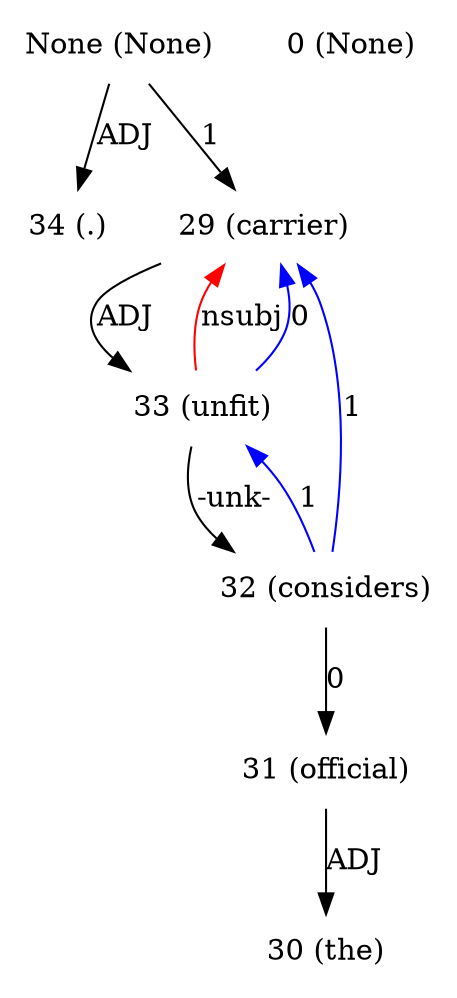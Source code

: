 digraph G{
edge [dir=forward]
node [shape=plaintext]

None [label="None (None)"]
None -> 34 [label="ADJ"]
None [label="None (None)"]
None -> 29 [label="1"]
0 [label="0 (None)"]
29 [label="29 (carrier)"]
29 -> 33 [label="ADJ"]
33 -> 29 [label="nsubj", color="red"]
30 [label="30 (the)"]
31 [label="31 (official)"]
31 -> 30 [label="ADJ"]
32 [label="32 (considers)"]
32 -> 29 [label="1", color="blue"]
32 -> 33 [label="1", color="blue"]
32 -> 31 [label="0"]
33 [label="33 (unfit)"]
33 -> 32 [label="-unk-"]
33 -> 29 [label="0", color="blue"]
34 [label="34 (.)"]
}
